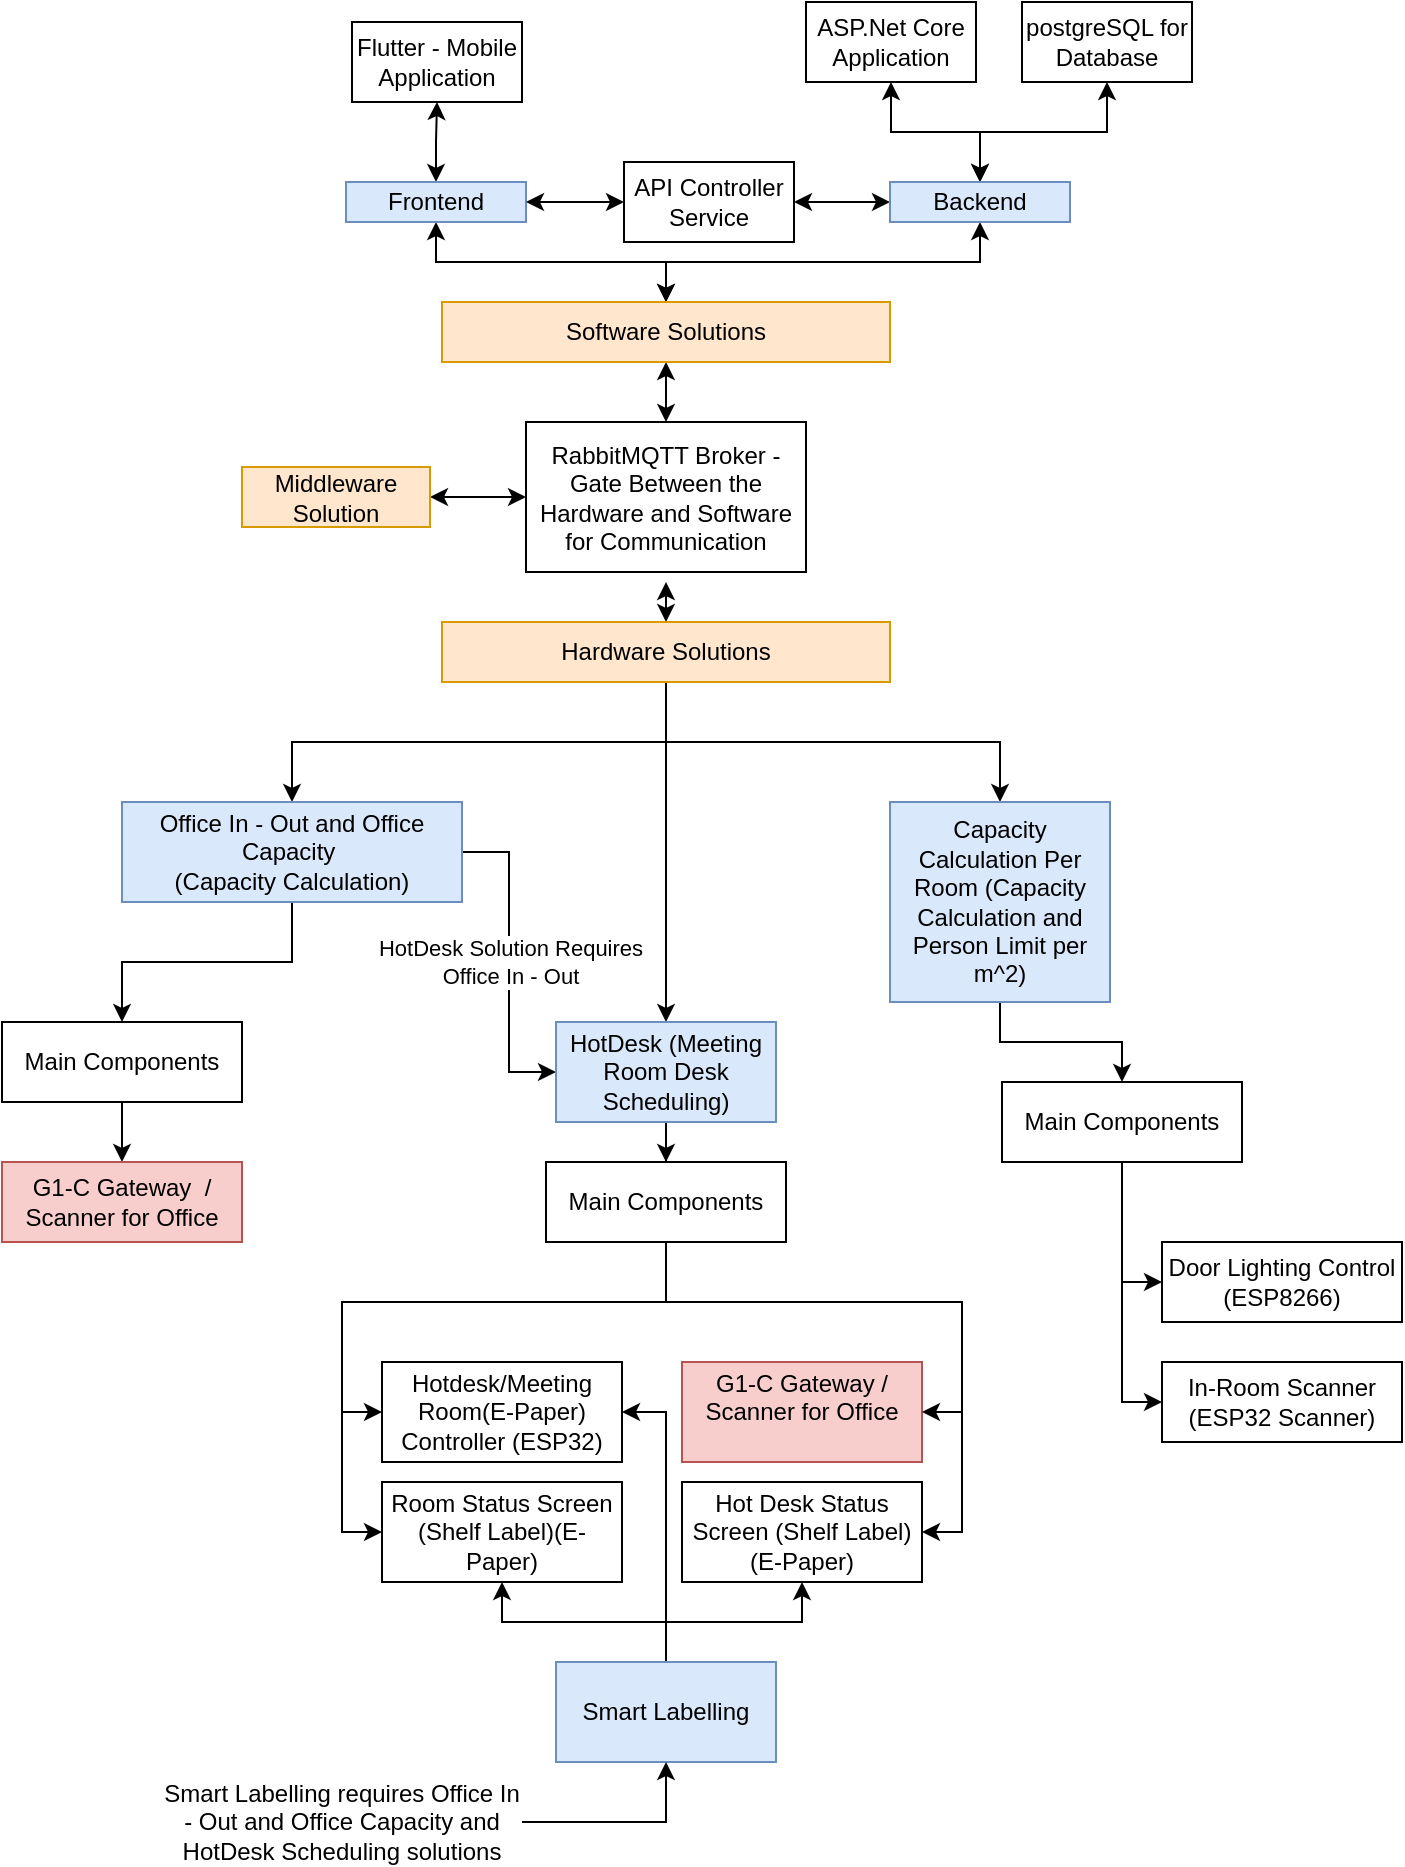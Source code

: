 <mxfile version="15.1.3" type="device"><diagram id="1dvyZAYiLczLFGdmfOFu" name="Sayfa -1"><mxGraphModel dx="1086" dy="1975" grid="1" gridSize="10" guides="1" tooltips="1" connect="1" arrows="1" fold="1" page="1" pageScale="1" pageWidth="827" pageHeight="1169" math="0" shadow="0"><root><mxCell id="0"/><mxCell id="1" parent="0"/><mxCell id="tlE8N8LW8fFtWtb1fuK5-35" style="edgeStyle=orthogonalEdgeStyle;rounded=0;orthogonalLoop=1;jettySize=auto;html=1;entryX=0.5;entryY=0;entryDx=0;entryDy=0;shadow=0;sketch=0;spacingTop=0;" parent="1" source="tlE8N8LW8fFtWtb1fuK5-31" target="tlE8N8LW8fFtWtb1fuK5-32" edge="1"><mxGeometry relative="1" as="geometry"/></mxCell><mxCell id="tlE8N8LW8fFtWtb1fuK5-37" style="edgeStyle=orthogonalEdgeStyle;rounded=0;orthogonalLoop=1;jettySize=auto;html=1;entryX=0.5;entryY=0;entryDx=0;entryDy=0;shadow=0;sketch=0;spacingTop=0;" parent="1" source="tlE8N8LW8fFtWtb1fuK5-31" target="tlE8N8LW8fFtWtb1fuK5-33" edge="1"><mxGeometry relative="1" as="geometry"/></mxCell><mxCell id="tlE8N8LW8fFtWtb1fuK5-39" style="edgeStyle=orthogonalEdgeStyle;rounded=0;orthogonalLoop=1;jettySize=auto;html=1;entryX=0.5;entryY=0;entryDx=0;entryDy=0;shadow=0;sketch=0;spacingTop=0;" parent="1" source="tlE8N8LW8fFtWtb1fuK5-31" target="tlE8N8LW8fFtWtb1fuK5-34" edge="1"><mxGeometry relative="1" as="geometry"/></mxCell><mxCell id="Vs7Fqf5i8YhTESI5KzbW-5" style="edgeStyle=orthogonalEdgeStyle;rounded=0;orthogonalLoop=1;jettySize=auto;html=1;startArrow=classic;startFill=1;" parent="1" source="tlE8N8LW8fFtWtb1fuK5-31" edge="1"><mxGeometry relative="1" as="geometry"><mxPoint x="392" y="100" as="targetPoint"/></mxGeometry></mxCell><mxCell id="tlE8N8LW8fFtWtb1fuK5-31" value="Hardware Solutions" style="rounded=0;whiteSpace=wrap;html=1;shadow=0;sketch=0;spacingTop=0;fillColor=#ffe6cc;strokeColor=#d79b00;" parent="1" vertex="1"><mxGeometry x="280" y="120" width="224" height="30" as="geometry"/></mxCell><mxCell id="tlE8N8LW8fFtWtb1fuK5-38" value="HotDesk Solution Requires&lt;br&gt;Office In - Out" style="edgeStyle=orthogonalEdgeStyle;rounded=0;orthogonalLoop=1;jettySize=auto;html=1;entryX=0;entryY=0.5;entryDx=0;entryDy=0;shadow=0;sketch=0;spacingTop=0;" parent="1" source="tlE8N8LW8fFtWtb1fuK5-32" target="tlE8N8LW8fFtWtb1fuK5-33" edge="1"><mxGeometry relative="1" as="geometry"/></mxCell><mxCell id="tlE8N8LW8fFtWtb1fuK5-42" style="edgeStyle=orthogonalEdgeStyle;rounded=0;orthogonalLoop=1;jettySize=auto;html=1;entryX=0.5;entryY=0;entryDx=0;entryDy=0;shadow=0;sketch=0;spacingTop=0;" parent="1" source="tlE8N8LW8fFtWtb1fuK5-32" target="tlE8N8LW8fFtWtb1fuK5-41" edge="1"><mxGeometry relative="1" as="geometry"/></mxCell><mxCell id="tlE8N8LW8fFtWtb1fuK5-32" value="Office In - Out and Office Capacity&amp;nbsp;&lt;br&gt;(Capacity Calculation)" style="rounded=0;whiteSpace=wrap;html=1;shadow=0;sketch=0;spacingTop=0;fillColor=#dae8fc;strokeColor=#6c8ebf;" parent="1" vertex="1"><mxGeometry x="120" y="210" width="170" height="50" as="geometry"/></mxCell><mxCell id="tlE8N8LW8fFtWtb1fuK5-58" style="edgeStyle=orthogonalEdgeStyle;rounded=0;orthogonalLoop=1;jettySize=auto;html=1;entryX=0.5;entryY=0;entryDx=0;entryDy=0;shadow=0;sketch=0;spacingTop=0;" parent="1" source="tlE8N8LW8fFtWtb1fuK5-33" target="tlE8N8LW8fFtWtb1fuK5-52" edge="1"><mxGeometry relative="1" as="geometry"/></mxCell><mxCell id="tlE8N8LW8fFtWtb1fuK5-33" value="HotDesk (Meeting Room Desk Scheduling)" style="rounded=0;whiteSpace=wrap;html=1;shadow=0;sketch=0;spacingTop=0;fillColor=#dae8fc;strokeColor=#6c8ebf;" parent="1" vertex="1"><mxGeometry x="337" y="320" width="110" height="50" as="geometry"/></mxCell><mxCell id="tlE8N8LW8fFtWtb1fuK5-53" style="edgeStyle=orthogonalEdgeStyle;rounded=0;orthogonalLoop=1;jettySize=auto;html=1;entryX=0.5;entryY=0;entryDx=0;entryDy=0;shadow=0;sketch=0;spacingTop=0;" parent="1" source="tlE8N8LW8fFtWtb1fuK5-34" target="tlE8N8LW8fFtWtb1fuK5-51" edge="1"><mxGeometry relative="1" as="geometry"/></mxCell><mxCell id="tlE8N8LW8fFtWtb1fuK5-34" value="Capacity Calculation Per Room (Capacity Calculation and Person Limit per m^2)" style="rounded=0;whiteSpace=wrap;html=1;shadow=0;sketch=0;spacingTop=0;fillColor=#dae8fc;strokeColor=#6c8ebf;" parent="1" vertex="1"><mxGeometry x="504" y="210" width="110" height="100" as="geometry"/></mxCell><mxCell id="tlE8N8LW8fFtWtb1fuK5-46" style="edgeStyle=orthogonalEdgeStyle;rounded=0;orthogonalLoop=1;jettySize=auto;html=1;entryX=0.5;entryY=0;entryDx=0;entryDy=0;shadow=0;sketch=0;spacingTop=0;" parent="1" source="tlE8N8LW8fFtWtb1fuK5-41" target="tlE8N8LW8fFtWtb1fuK5-44" edge="1"><mxGeometry relative="1" as="geometry"/></mxCell><mxCell id="tlE8N8LW8fFtWtb1fuK5-41" value="Main Components" style="rounded=0;whiteSpace=wrap;html=1;shadow=0;sketch=0;spacingTop=0;" parent="1" vertex="1"><mxGeometry x="60" y="320" width="120" height="40" as="geometry"/></mxCell><mxCell id="tlE8N8LW8fFtWtb1fuK5-44" value="G1-C Gateway&amp;nbsp; / Scanner for Office" style="rounded=0;whiteSpace=wrap;html=1;shadow=0;sketch=0;spacingTop=0;fillColor=#f8cecc;strokeColor=#b85450;" parent="1" vertex="1"><mxGeometry x="60" y="390" width="120" height="40" as="geometry"/></mxCell><mxCell id="tlE8N8LW8fFtWtb1fuK5-47" value="Hotdesk/Meeting Room(E-Paper) Controller (ESP32)" style="rounded=0;whiteSpace=wrap;html=1;shadow=0;sketch=0;spacingTop=0;" parent="1" vertex="1"><mxGeometry x="250" y="490" width="120" height="50" as="geometry"/></mxCell><mxCell id="tlE8N8LW8fFtWtb1fuK5-49" value="G1-C Gateway / Scanner for Office&lt;br&gt;&amp;nbsp;" style="rounded=0;whiteSpace=wrap;html=1;shadow=0;sketch=0;spacingTop=0;fillColor=#f8cecc;strokeColor=#b85450;" parent="1" vertex="1"><mxGeometry x="400" y="490" width="120" height="50" as="geometry"/></mxCell><mxCell id="tlE8N8LW8fFtWtb1fuK5-59" style="edgeStyle=orthogonalEdgeStyle;rounded=0;orthogonalLoop=1;jettySize=auto;html=1;entryX=0;entryY=0.5;entryDx=0;entryDy=0;shadow=0;sketch=0;spacingTop=0;" parent="1" source="tlE8N8LW8fFtWtb1fuK5-51" target="tlE8N8LW8fFtWtb1fuK5-54" edge="1"><mxGeometry relative="1" as="geometry"><Array as="points"><mxPoint x="620" y="510"/></Array></mxGeometry></mxCell><mxCell id="tlE8N8LW8fFtWtb1fuK5-60" style="edgeStyle=orthogonalEdgeStyle;rounded=0;orthogonalLoop=1;jettySize=auto;html=1;entryX=0;entryY=0.5;entryDx=0;entryDy=0;shadow=0;sketch=0;spacingTop=0;" parent="1" source="tlE8N8LW8fFtWtb1fuK5-51" target="tlE8N8LW8fFtWtb1fuK5-55" edge="1"><mxGeometry relative="1" as="geometry"/></mxCell><mxCell id="tlE8N8LW8fFtWtb1fuK5-51" value="Main Components" style="rounded=0;whiteSpace=wrap;html=1;shadow=0;sketch=0;spacingTop=0;" parent="1" vertex="1"><mxGeometry x="560" y="350" width="120" height="40" as="geometry"/></mxCell><mxCell id="tlE8N8LW8fFtWtb1fuK5-56" style="edgeStyle=orthogonalEdgeStyle;rounded=0;orthogonalLoop=1;jettySize=auto;html=1;entryX=0;entryY=0.5;entryDx=0;entryDy=0;shadow=0;sketch=0;spacingTop=0;" parent="1" source="tlE8N8LW8fFtWtb1fuK5-52" target="tlE8N8LW8fFtWtb1fuK5-47" edge="1"><mxGeometry relative="1" as="geometry"/></mxCell><mxCell id="tlE8N8LW8fFtWtb1fuK5-57" style="edgeStyle=orthogonalEdgeStyle;rounded=0;orthogonalLoop=1;jettySize=auto;html=1;entryX=1;entryY=0.5;entryDx=0;entryDy=0;shadow=0;sketch=0;spacingTop=0;" parent="1" source="tlE8N8LW8fFtWtb1fuK5-52" target="tlE8N8LW8fFtWtb1fuK5-49" edge="1"><mxGeometry relative="1" as="geometry"><Array as="points"><mxPoint x="392" y="460"/><mxPoint x="540" y="460"/><mxPoint x="540" y="515"/></Array></mxGeometry></mxCell><mxCell id="tlE8N8LW8fFtWtb1fuK5-63" style="edgeStyle=orthogonalEdgeStyle;rounded=0;orthogonalLoop=1;jettySize=auto;html=1;entryX=0;entryY=0.5;entryDx=0;entryDy=0;shadow=0;sketch=0;spacingTop=0;" parent="1" source="tlE8N8LW8fFtWtb1fuK5-52" target="tlE8N8LW8fFtWtb1fuK5-62" edge="1"><mxGeometry relative="1" as="geometry"><Array as="points"><mxPoint x="392" y="460"/><mxPoint x="230" y="460"/><mxPoint x="230" y="575"/></Array></mxGeometry></mxCell><mxCell id="tlE8N8LW8fFtWtb1fuK5-64" style="edgeStyle=orthogonalEdgeStyle;rounded=0;orthogonalLoop=1;jettySize=auto;html=1;entryX=1;entryY=0.5;entryDx=0;entryDy=0;shadow=0;sketch=0;spacingTop=0;" parent="1" source="tlE8N8LW8fFtWtb1fuK5-52" target="tlE8N8LW8fFtWtb1fuK5-61" edge="1"><mxGeometry relative="1" as="geometry"><Array as="points"><mxPoint x="392" y="460"/><mxPoint x="540" y="460"/><mxPoint x="540" y="575"/></Array></mxGeometry></mxCell><mxCell id="tlE8N8LW8fFtWtb1fuK5-52" value="Main Components" style="rounded=0;whiteSpace=wrap;html=1;shadow=0;sketch=0;spacingTop=0;" parent="1" vertex="1"><mxGeometry x="332" y="390" width="120" height="40" as="geometry"/></mxCell><mxCell id="tlE8N8LW8fFtWtb1fuK5-54" value="In-Room Scanner (ESP32 Scanner)" style="rounded=0;whiteSpace=wrap;html=1;shadow=0;sketch=0;spacingTop=0;" parent="1" vertex="1"><mxGeometry x="640" y="490" width="120" height="40" as="geometry"/></mxCell><mxCell id="tlE8N8LW8fFtWtb1fuK5-55" value="Door Lighting Control (ESP8266)" style="rounded=0;whiteSpace=wrap;html=1;shadow=0;sketch=0;spacingTop=0;" parent="1" vertex="1"><mxGeometry x="640" y="430" width="120" height="40" as="geometry"/></mxCell><mxCell id="tlE8N8LW8fFtWtb1fuK5-61" value="Hot Desk Status Screen (Shelf Label)(E-Paper)" style="rounded=0;whiteSpace=wrap;html=1;shadow=0;sketch=0;spacingTop=0;" parent="1" vertex="1"><mxGeometry x="400" y="550" width="120" height="50" as="geometry"/></mxCell><mxCell id="tlE8N8LW8fFtWtb1fuK5-62" value="Room Status Screen (Shelf Label)(E-Paper)" style="rounded=0;whiteSpace=wrap;html=1;shadow=0;sketch=0;spacingTop=0;" parent="1" vertex="1"><mxGeometry x="250" y="550" width="120" height="50" as="geometry"/></mxCell><mxCell id="tlE8N8LW8fFtWtb1fuK5-69" style="edgeStyle=orthogonalEdgeStyle;rounded=0;sketch=0;orthogonalLoop=1;jettySize=auto;html=1;entryX=0.5;entryY=1;entryDx=0;entryDy=0;shadow=0;strokeColor=#000000;" parent="1" source="tlE8N8LW8fFtWtb1fuK5-66" target="tlE8N8LW8fFtWtb1fuK5-62" edge="1"><mxGeometry relative="1" as="geometry"/></mxCell><mxCell id="tlE8N8LW8fFtWtb1fuK5-70" style="edgeStyle=orthogonalEdgeStyle;rounded=0;sketch=0;orthogonalLoop=1;jettySize=auto;html=1;shadow=0;strokeColor=#000000;" parent="1" source="tlE8N8LW8fFtWtb1fuK5-66" target="tlE8N8LW8fFtWtb1fuK5-61" edge="1"><mxGeometry relative="1" as="geometry"/></mxCell><mxCell id="tlE8N8LW8fFtWtb1fuK5-71" style="edgeStyle=orthogonalEdgeStyle;rounded=0;sketch=0;orthogonalLoop=1;jettySize=auto;html=1;entryX=1;entryY=0.5;entryDx=0;entryDy=0;shadow=0;strokeColor=#000000;" parent="1" source="tlE8N8LW8fFtWtb1fuK5-66" target="tlE8N8LW8fFtWtb1fuK5-47" edge="1"><mxGeometry relative="1" as="geometry"/></mxCell><mxCell id="tlE8N8LW8fFtWtb1fuK5-66" value="Smart Labelling" style="rounded=0;whiteSpace=wrap;html=1;shadow=0;sketch=0;spacingTop=0;fillColor=#dae8fc;strokeColor=#6c8ebf;" parent="1" vertex="1"><mxGeometry x="337" y="640" width="110" height="50" as="geometry"/></mxCell><mxCell id="tlE8N8LW8fFtWtb1fuK5-73" style="edgeStyle=orthogonalEdgeStyle;rounded=0;sketch=0;orthogonalLoop=1;jettySize=auto;html=1;entryX=0.5;entryY=1;entryDx=0;entryDy=0;shadow=0;strokeColor=#000000;" parent="1" source="tlE8N8LW8fFtWtb1fuK5-72" target="tlE8N8LW8fFtWtb1fuK5-66" edge="1"><mxGeometry relative="1" as="geometry"/></mxCell><mxCell id="tlE8N8LW8fFtWtb1fuK5-72" value="Smart Labelling requires Office In - Out and Office Capacity and HotDesk Scheduling solutions" style="text;html=1;strokeColor=none;fillColor=none;align=center;verticalAlign=middle;whiteSpace=wrap;rounded=0;shadow=0;" parent="1" vertex="1"><mxGeometry x="140" y="710" width="180" height="20" as="geometry"/></mxCell><mxCell id="Vs7Fqf5i8YhTESI5KzbW-6" style="edgeStyle=orthogonalEdgeStyle;rounded=0;orthogonalLoop=1;jettySize=auto;html=1;entryX=0.5;entryY=0;entryDx=0;entryDy=0;startArrow=classic;startFill=1;" parent="1" source="Vs7Fqf5i8YhTESI5KzbW-1" target="Vs7Fqf5i8YhTESI5KzbW-4" edge="1"><mxGeometry relative="1" as="geometry"/></mxCell><mxCell id="Vs7Fqf5i8YhTESI5KzbW-12" style="edgeStyle=orthogonalEdgeStyle;rounded=0;orthogonalLoop=1;jettySize=auto;html=1;entryX=0.5;entryY=1;entryDx=0;entryDy=0;startArrow=classic;startFill=1;" parent="1" source="Vs7Fqf5i8YhTESI5KzbW-1" target="Vs7Fqf5i8YhTESI5KzbW-10" edge="1"><mxGeometry relative="1" as="geometry"/></mxCell><mxCell id="Vs7Fqf5i8YhTESI5KzbW-13" style="edgeStyle=orthogonalEdgeStyle;rounded=0;orthogonalLoop=1;jettySize=auto;html=1;entryX=0.5;entryY=1;entryDx=0;entryDy=0;startArrow=classic;startFill=1;" parent="1" source="Vs7Fqf5i8YhTESI5KzbW-1" target="Vs7Fqf5i8YhTESI5KzbW-11" edge="1"><mxGeometry relative="1" as="geometry"/></mxCell><mxCell id="Vs7Fqf5i8YhTESI5KzbW-1" value="Software Solutions" style="rounded=0;whiteSpace=wrap;html=1;shadow=0;sketch=0;spacingTop=0;fillColor=#ffe6cc;strokeColor=#d79b00;" parent="1" vertex="1"><mxGeometry x="280" y="-40" width="224" height="30" as="geometry"/></mxCell><mxCell id="Vs7Fqf5i8YhTESI5KzbW-7" style="edgeStyle=orthogonalEdgeStyle;rounded=0;orthogonalLoop=1;jettySize=auto;html=1;entryX=0;entryY=0.5;entryDx=0;entryDy=0;startArrow=classic;startFill=1;" parent="1" source="Vs7Fqf5i8YhTESI5KzbW-2" target="Vs7Fqf5i8YhTESI5KzbW-4" edge="1"><mxGeometry relative="1" as="geometry"/></mxCell><mxCell id="Vs7Fqf5i8YhTESI5KzbW-2" value="Middleware Solution" style="rounded=0;whiteSpace=wrap;html=1;shadow=0;sketch=0;spacingTop=0;fillColor=#ffe6cc;strokeColor=#d79b00;direction=west;" parent="1" vertex="1"><mxGeometry x="180" y="42.5" width="94" height="30" as="geometry"/></mxCell><mxCell id="Vs7Fqf5i8YhTESI5KzbW-4" value="RabbitMQTT Broker - Gate Between the Hardware and Software for Communication" style="rounded=0;whiteSpace=wrap;html=1;shadow=0;sketch=0;spacingTop=0;" parent="1" vertex="1"><mxGeometry x="322" y="20" width="140" height="75" as="geometry"/></mxCell><mxCell id="Vs7Fqf5i8YhTESI5KzbW-31" style="edgeStyle=orthogonalEdgeStyle;rounded=0;orthogonalLoop=1;jettySize=auto;html=1;entryX=0.5;entryY=1;entryDx=0;entryDy=0;startArrow=classic;startFill=1;" parent="1" source="Vs7Fqf5i8YhTESI5KzbW-10" target="Vs7Fqf5i8YhTESI5KzbW-30" edge="1"><mxGeometry relative="1" as="geometry"/></mxCell><mxCell id="Vs7Fqf5i8YhTESI5KzbW-10" value="Frontend" style="rounded=0;whiteSpace=wrap;html=1;shadow=0;sketch=0;spacingTop=0;fillColor=#dae8fc;strokeColor=#6c8ebf;" parent="1" vertex="1"><mxGeometry x="232" y="-100" width="90" height="20" as="geometry"/></mxCell><mxCell id="Vs7Fqf5i8YhTESI5KzbW-27" style="edgeStyle=orthogonalEdgeStyle;rounded=0;orthogonalLoop=1;jettySize=auto;html=1;entryX=0.5;entryY=1;entryDx=0;entryDy=0;startArrow=classic;startFill=1;" parent="1" source="Vs7Fqf5i8YhTESI5KzbW-11" target="Vs7Fqf5i8YhTESI5KzbW-14" edge="1"><mxGeometry relative="1" as="geometry"/></mxCell><mxCell id="Vs7Fqf5i8YhTESI5KzbW-28" style="edgeStyle=orthogonalEdgeStyle;rounded=0;orthogonalLoop=1;jettySize=auto;html=1;startArrow=classic;startFill=1;" parent="1" source="Vs7Fqf5i8YhTESI5KzbW-11" target="Vs7Fqf5i8YhTESI5KzbW-29" edge="1"><mxGeometry relative="1" as="geometry"><mxPoint x="550" y="-140" as="targetPoint"/></mxGeometry></mxCell><mxCell id="Vs7Fqf5i8YhTESI5KzbW-33" style="edgeStyle=orthogonalEdgeStyle;rounded=0;orthogonalLoop=1;jettySize=auto;html=1;entryX=1;entryY=0.5;entryDx=0;entryDy=0;startArrow=classic;startFill=1;" parent="1" source="Vs7Fqf5i8YhTESI5KzbW-11" target="Vs7Fqf5i8YhTESI5KzbW-32" edge="1"><mxGeometry relative="1" as="geometry"/></mxCell><mxCell id="Vs7Fqf5i8YhTESI5KzbW-11" value="Backend" style="rounded=0;whiteSpace=wrap;html=1;shadow=0;sketch=0;spacingTop=0;fillColor=#dae8fc;strokeColor=#6c8ebf;" parent="1" vertex="1"><mxGeometry x="504" y="-100" width="90" height="20" as="geometry"/></mxCell><mxCell id="Vs7Fqf5i8YhTESI5KzbW-14" value="ASP.Net Core Application" style="rounded=0;whiteSpace=wrap;html=1;shadow=0;sketch=0;spacingTop=0;" parent="1" vertex="1"><mxGeometry x="462" y="-190" width="85" height="40" as="geometry"/></mxCell><mxCell id="Vs7Fqf5i8YhTESI5KzbW-29" value="postgreSQL for Database" style="rounded=0;whiteSpace=wrap;html=1;shadow=0;sketch=0;spacingTop=0;" parent="1" vertex="1"><mxGeometry x="570" y="-190" width="85" height="40" as="geometry"/></mxCell><mxCell id="Vs7Fqf5i8YhTESI5KzbW-30" value="Flutter - Mobile Application" style="rounded=0;whiteSpace=wrap;html=1;shadow=0;sketch=0;spacingTop=0;" parent="1" vertex="1"><mxGeometry x="235" y="-180" width="85" height="40" as="geometry"/></mxCell><mxCell id="Vs7Fqf5i8YhTESI5KzbW-34" style="edgeStyle=orthogonalEdgeStyle;rounded=0;orthogonalLoop=1;jettySize=auto;html=1;entryX=1;entryY=0.5;entryDx=0;entryDy=0;startArrow=classic;startFill=1;" parent="1" source="Vs7Fqf5i8YhTESI5KzbW-32" target="Vs7Fqf5i8YhTESI5KzbW-10" edge="1"><mxGeometry relative="1" as="geometry"/></mxCell><mxCell id="Vs7Fqf5i8YhTESI5KzbW-32" value="API Controller Service" style="rounded=0;whiteSpace=wrap;html=1;shadow=0;sketch=0;spacingTop=0;" parent="1" vertex="1"><mxGeometry x="371" y="-110" width="85" height="40" as="geometry"/></mxCell></root></mxGraphModel></diagram></mxfile>